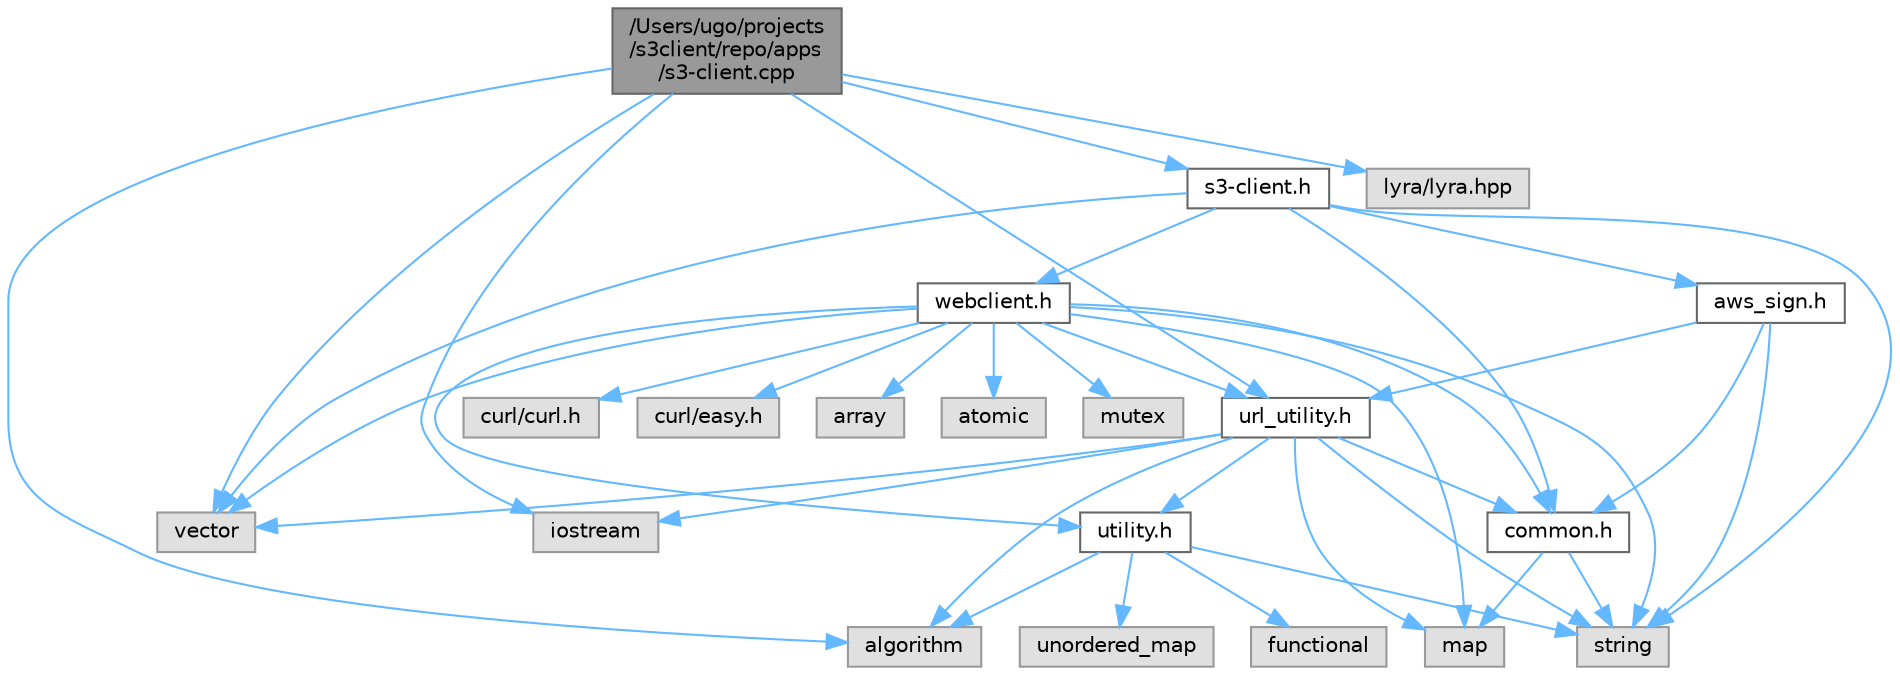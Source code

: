 digraph "/Users/ugo/projects/s3client/repo/apps/s3-client.cpp"
{
 // INTERACTIVE_SVG=YES
 // LATEX_PDF_SIZE
  bgcolor="transparent";
  edge [fontname=Helvetica,fontsize=10,labelfontname=Helvetica,labelfontsize=10];
  node [fontname=Helvetica,fontsize=10,shape=box,height=0.2,width=0.4];
  Node1 [id="Node000001",label="/Users/ugo/projects\l/s3client/repo/apps\l/s3-client.cpp",height=0.2,width=0.4,color="gray40", fillcolor="grey60", style="filled", fontcolor="black",tooltip="Send S3v4-signed requests to S3 andpoint and print raw responses."];
  Node1 -> Node2 [id="edge1_Node000001_Node000002",color="steelblue1",style="solid",tooltip=" "];
  Node2 [id="Node000002",label="algorithm",height=0.2,width=0.4,color="grey60", fillcolor="#E0E0E0", style="filled",tooltip=" "];
  Node1 -> Node3 [id="edge2_Node000001_Node000003",color="steelblue1",style="solid",tooltip=" "];
  Node3 [id="Node000003",label="iostream",height=0.2,width=0.4,color="grey60", fillcolor="#E0E0E0", style="filled",tooltip=" "];
  Node1 -> Node4 [id="edge3_Node000001_Node000004",color="steelblue1",style="solid",tooltip=" "];
  Node4 [id="Node000004",label="vector",height=0.2,width=0.4,color="grey60", fillcolor="#E0E0E0", style="filled",tooltip=" "];
  Node1 -> Node5 [id="edge4_Node000001_Node000005",color="steelblue1",style="solid",tooltip=" "];
  Node5 [id="Node000005",label="lyra/lyra.hpp",height=0.2,width=0.4,color="grey60", fillcolor="#E0E0E0", style="filled",tooltip=" "];
  Node1 -> Node6 [id="edge5_Node000001_Node000006",color="steelblue1",style="solid",tooltip=" "];
  Node6 [id="Node000006",label="s3-client.h",height=0.2,width=0.4,color="grey40", fillcolor="white", style="filled",URL="$s3-client_8h.html",tooltip="declaration of functions and data types for sending S3 requests, signing URLs and downloading and upl..."];
  Node6 -> Node7 [id="edge6_Node000006_Node000007",color="steelblue1",style="solid",tooltip=" "];
  Node7 [id="Node000007",label="aws_sign.h",height=0.2,width=0.4,color="grey40", fillcolor="white", style="filled",URL="$aws__sign_8h.html",tooltip="Public interface to signing URLs and HTTP headers with the S3v4 protocol standard."];
  Node7 -> Node8 [id="edge7_Node000007_Node000008",color="steelblue1",style="solid",tooltip=" "];
  Node8 [id="Node000008",label="common.h",height=0.2,width=0.4,color="grey40", fillcolor="white", style="filled",URL="$common_8h.html",tooltip="Common definitions."];
  Node8 -> Node9 [id="edge8_Node000008_Node000009",color="steelblue1",style="solid",tooltip=" "];
  Node9 [id="Node000009",label="map",height=0.2,width=0.4,color="grey60", fillcolor="#E0E0E0", style="filled",tooltip=" "];
  Node8 -> Node10 [id="edge9_Node000008_Node000010",color="steelblue1",style="solid",tooltip=" "];
  Node10 [id="Node000010",label="string",height=0.2,width=0.4,color="grey60", fillcolor="#E0E0E0", style="filled",tooltip=" "];
  Node7 -> Node11 [id="edge10_Node000007_Node000011",color="steelblue1",style="solid",tooltip=" "];
  Node11 [id="Node000011",label="url_utility.h",height=0.2,width=0.4,color="grey40", fillcolor="white", style="filled",URL="$url__utility_8h.html",tooltip="Internal utility functions to process and parse text and URLs and create S3 signature keys."];
  Node11 -> Node2 [id="edge11_Node000011_Node000002",color="steelblue1",style="solid",tooltip=" "];
  Node11 -> Node3 [id="edge12_Node000011_Node000003",color="steelblue1",style="solid",tooltip=" "];
  Node11 -> Node9 [id="edge13_Node000011_Node000009",color="steelblue1",style="solid",tooltip=" "];
  Node11 -> Node10 [id="edge14_Node000011_Node000010",color="steelblue1",style="solid",tooltip=" "];
  Node11 -> Node4 [id="edge15_Node000011_Node000004",color="steelblue1",style="solid",tooltip=" "];
  Node11 -> Node8 [id="edge16_Node000011_Node000008",color="steelblue1",style="solid",tooltip=" "];
  Node11 -> Node12 [id="edge17_Node000011_Node000012",color="steelblue1",style="solid",tooltip=" "];
  Node12 [id="Node000012",label="utility.h",height=0.2,width=0.4,color="grey40", fillcolor="white", style="filled",URL="$lib_2include_2utility_8h.html",tooltip="internal utility functions"];
  Node12 -> Node2 [id="edge18_Node000012_Node000002",color="steelblue1",style="solid",tooltip=" "];
  Node12 -> Node13 [id="edge19_Node000012_Node000013",color="steelblue1",style="solid",tooltip=" "];
  Node13 [id="Node000013",label="functional",height=0.2,width=0.4,color="grey60", fillcolor="#E0E0E0", style="filled",tooltip=" "];
  Node12 -> Node10 [id="edge20_Node000012_Node000010",color="steelblue1",style="solid",tooltip=" "];
  Node12 -> Node14 [id="edge21_Node000012_Node000014",color="steelblue1",style="solid",tooltip=" "];
  Node14 [id="Node000014",label="unordered_map",height=0.2,width=0.4,color="grey60", fillcolor="#E0E0E0", style="filled",tooltip=" "];
  Node7 -> Node10 [id="edge22_Node000007_Node000010",color="steelblue1",style="solid",tooltip=" "];
  Node6 -> Node8 [id="edge23_Node000006_Node000008",color="steelblue1",style="solid",tooltip=" "];
  Node6 -> Node15 [id="edge24_Node000006_Node000015",color="steelblue1",style="solid",tooltip=" "];
  Node15 [id="Node000015",label="webclient.h",height=0.2,width=0.4,color="grey40", fillcolor="white", style="filled",URL="$webclient_8h.html",tooltip="declaration of WebClient class wrapping libcurl to send web requests."];
  Node15 -> Node16 [id="edge25_Node000015_Node000016",color="steelblue1",style="solid",tooltip=" "];
  Node16 [id="Node000016",label="curl/curl.h",height=0.2,width=0.4,color="grey60", fillcolor="#E0E0E0", style="filled",tooltip=" "];
  Node15 -> Node17 [id="edge26_Node000015_Node000017",color="steelblue1",style="solid",tooltip=" "];
  Node17 [id="Node000017",label="curl/easy.h",height=0.2,width=0.4,color="grey60", fillcolor="#E0E0E0", style="filled",tooltip=" "];
  Node15 -> Node18 [id="edge27_Node000015_Node000018",color="steelblue1",style="solid",tooltip=" "];
  Node18 [id="Node000018",label="array",height=0.2,width=0.4,color="grey60", fillcolor="#E0E0E0", style="filled",tooltip=" "];
  Node15 -> Node19 [id="edge28_Node000015_Node000019",color="steelblue1",style="solid",tooltip=" "];
  Node19 [id="Node000019",label="atomic",height=0.2,width=0.4,color="grey60", fillcolor="#E0E0E0", style="filled",tooltip=" "];
  Node15 -> Node9 [id="edge29_Node000015_Node000009",color="steelblue1",style="solid",tooltip=" "];
  Node15 -> Node20 [id="edge30_Node000015_Node000020",color="steelblue1",style="solid",tooltip=" "];
  Node20 [id="Node000020",label="mutex",height=0.2,width=0.4,color="grey60", fillcolor="#E0E0E0", style="filled",tooltip=" "];
  Node15 -> Node10 [id="edge31_Node000015_Node000010",color="steelblue1",style="solid",tooltip=" "];
  Node15 -> Node4 [id="edge32_Node000015_Node000004",color="steelblue1",style="solid",tooltip=" "];
  Node15 -> Node8 [id="edge33_Node000015_Node000008",color="steelblue1",style="solid",tooltip=" "];
  Node15 -> Node11 [id="edge34_Node000015_Node000011",color="steelblue1",style="solid",tooltip=" "];
  Node15 -> Node12 [id="edge35_Node000015_Node000012",color="steelblue1",style="solid",tooltip=" "];
  Node6 -> Node10 [id="edge36_Node000006_Node000010",color="steelblue1",style="solid",tooltip=" "];
  Node6 -> Node4 [id="edge37_Node000006_Node000004",color="steelblue1",style="solid",tooltip=" "];
  Node1 -> Node11 [id="edge38_Node000001_Node000011",color="steelblue1",style="solid",tooltip=" "];
}

